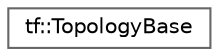 digraph "类继承关系图"
{
 // LATEX_PDF_SIZE
  bgcolor="transparent";
  edge [fontname=Helvetica,fontsize=10,labelfontname=Helvetica,labelfontsize=10];
  node [fontname=Helvetica,fontsize=10,shape=box,height=0.2,width=0.4];
  rankdir="LR";
  Node0 [id="Node000000",label="tf::TopologyBase",height=0.2,width=0.4,color="grey40", fillcolor="white", style="filled",URL="$classtf_1_1_topology_base.html",tooltip=" "];
}
